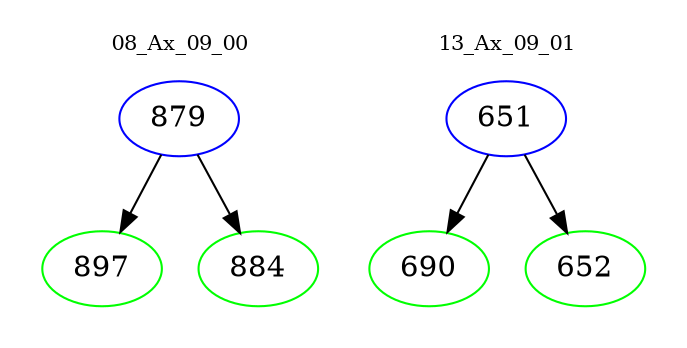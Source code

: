 digraph{
subgraph cluster_0 {
color = white
label = "08_Ax_09_00";
fontsize=10;
T0_879 [label="879", color="blue"]
T0_879 -> T0_897 [color="black"]
T0_897 [label="897", color="green"]
T0_879 -> T0_884 [color="black"]
T0_884 [label="884", color="green"]
}
subgraph cluster_1 {
color = white
label = "13_Ax_09_01";
fontsize=10;
T1_651 [label="651", color="blue"]
T1_651 -> T1_690 [color="black"]
T1_690 [label="690", color="green"]
T1_651 -> T1_652 [color="black"]
T1_652 [label="652", color="green"]
}
}
